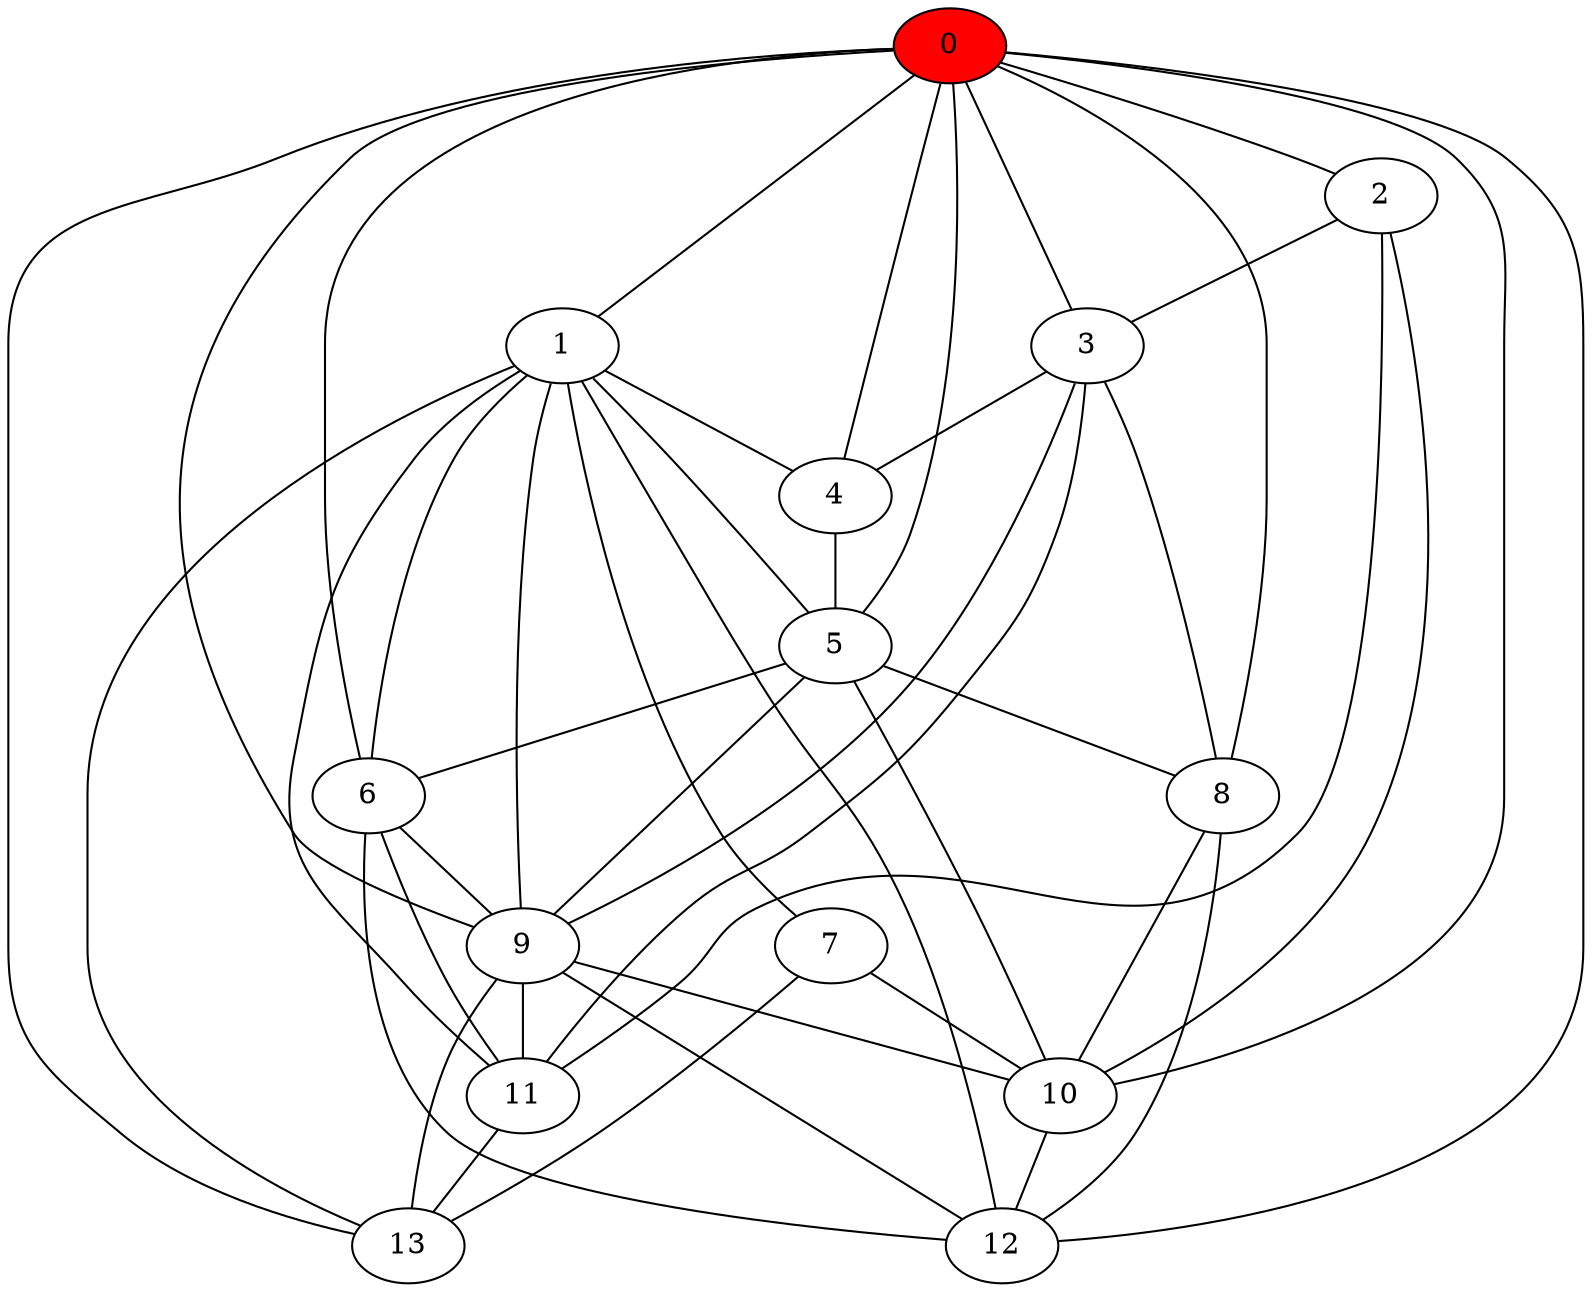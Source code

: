 graph romanKDomSet {
	0;
	1;
	2;
	3;
	4;
	5;
	6;
	7;
	8;
	9;
	10;
	11;
	12;
	13;
	0 -- 1;
	0 -- 2;
	0 -- 3;
	0 -- 4;
	0 -- 5;
	0 -- 6;
	0 -- 8;
	0 -- 9;
	0 -- 10;
	0 -- 12;
	0 -- 13;
	1 -- 4;
	1 -- 5;
	1 -- 6;
	1 -- 7;
	1 -- 9;
	1 -- 11;
	1 -- 12;
	1 -- 13;
	2 -- 3;
	2 -- 10;
	2 -- 11;
	3 -- 4;
	3 -- 8;
	3 -- 9;
	3 -- 11;
	4 -- 5;
	5 -- 6;
	5 -- 8;
	5 -- 9;
	5 -- 10;
	6 -- 9;
	6 -- 11;
	6 -- 12;
	7 -- 10;
	7 -- 13;
	8 -- 10;
	8 -- 12;
	9 -- 10;
	9 -- 11;
	9 -- 12;
	9 -- 13;
	10 -- 12;
	11 -- 13;
    0 [style=filled, fillcolor=red];
}
